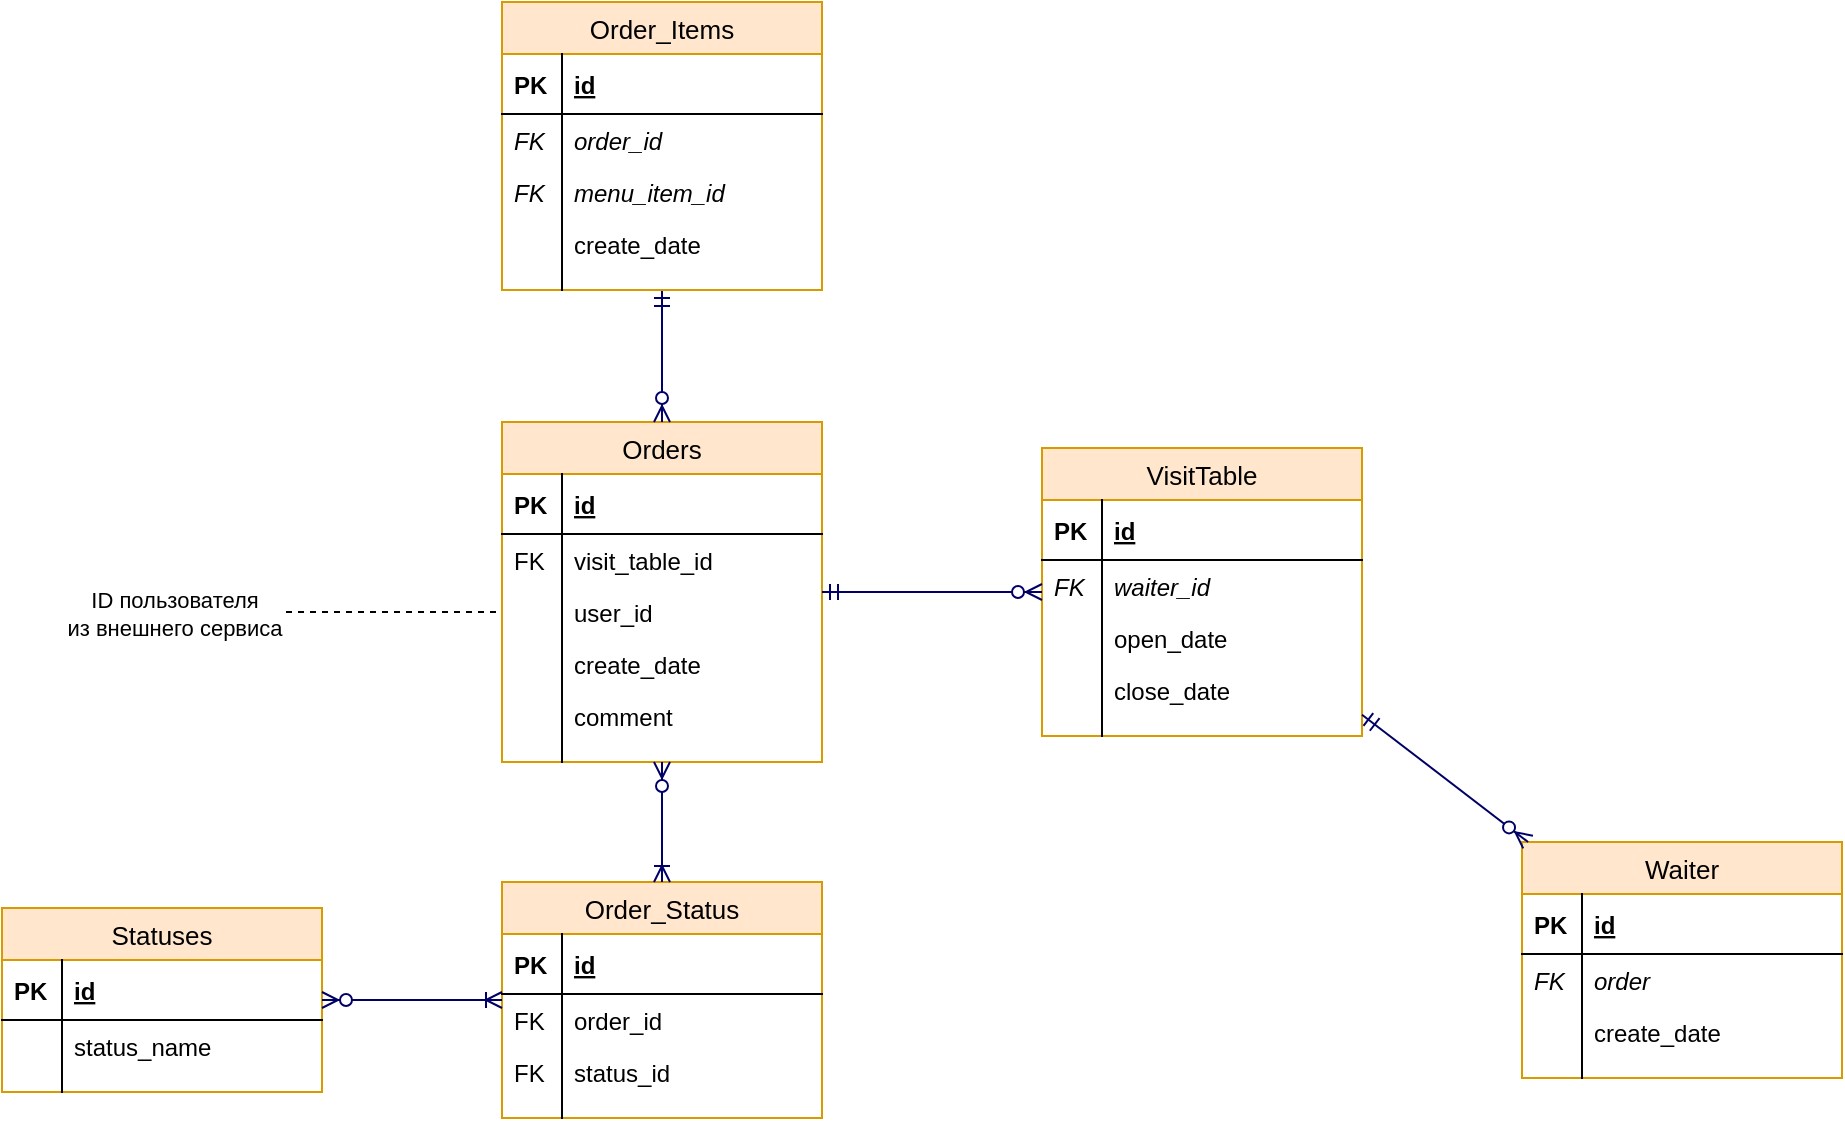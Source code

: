 <mxfile version="24.6.4" type="device">
  <diagram id="cdb5e136-1861-7ef1-5e76-c57f7e18aa8d" name="ERD">
    <mxGraphModel dx="1290" dy="1479" grid="1" gridSize="10" guides="1" tooltips="1" connect="1" arrows="1" fold="1" page="1" pageScale="1" pageWidth="1100" pageHeight="850" math="0" shadow="0">
      <root>
        <mxCell id="0" />
        <mxCell id="1" parent="0" />
        <object label="Orders" id="4a63a70a29bb4ada-1">
          <mxCell style="swimlane;fontStyle=0;childLayout=stackLayout;horizontal=1;startSize=26;fillColor=#ffe6cc;horizontalStack=0;resizeParent=1;resizeParentMax=0;resizeLast=0;collapsible=1;marginBottom=0;swimlaneFillColor=#ffffff;align=center;strokeWidth=1;fontSize=13;strokeColor=#d79b00;" parent="1" vertex="1">
            <mxGeometry x="410" y="110" width="160" height="170" as="geometry">
              <mxRectangle x="80" y="41" width="70" height="30" as="alternateBounds" />
            </mxGeometry>
          </mxCell>
        </object>
        <mxCell id="4a63a70a29bb4ada-2" value="id" style="shape=partialRectangle;top=0;left=0;right=0;bottom=1;align=left;verticalAlign=middle;fillColor=none;spacingLeft=34;spacingRight=4;overflow=hidden;rotatable=0;points=[[0,0.5],[1,0.5]];portConstraint=eastwest;dropTarget=0;fontStyle=5;" parent="4a63a70a29bb4ada-1" vertex="1">
          <mxGeometry y="26" width="160" height="30" as="geometry" />
        </mxCell>
        <mxCell id="4a63a70a29bb4ada-3" value="PK" style="shape=partialRectangle;top=0;left=0;bottom=0;fillColor=none;align=left;verticalAlign=middle;spacingLeft=4;spacingRight=4;overflow=hidden;rotatable=0;points=[];portConstraint=eastwest;part=1;fontStyle=1" parent="4a63a70a29bb4ada-2" vertex="1" connectable="0">
          <mxGeometry width="30" height="30" as="geometry" />
        </mxCell>
        <mxCell id="iXIQkQydLUebM8iKi250-95" value="visit_table_id" style="shape=partialRectangle;top=0;left=0;right=0;bottom=0;align=left;verticalAlign=top;fillColor=none;spacingLeft=34;spacingRight=4;overflow=hidden;rotatable=0;points=[[0,0.5],[1,0.5]];portConstraint=eastwest;dropTarget=0;" vertex="1" parent="4a63a70a29bb4ada-1">
          <mxGeometry y="56" width="160" height="26" as="geometry" />
        </mxCell>
        <mxCell id="iXIQkQydLUebM8iKi250-96" value="FK" style="shape=partialRectangle;top=0;left=0;bottom=0;fillColor=none;align=left;verticalAlign=top;spacingLeft=4;spacingRight=4;overflow=hidden;rotatable=0;points=[];portConstraint=eastwest;part=1;" vertex="1" connectable="0" parent="iXIQkQydLUebM8iKi250-95">
          <mxGeometry width="30" height="26" as="geometry" />
        </mxCell>
        <mxCell id="5ecfb9fce94ea102-8" value="user_id" style="shape=partialRectangle;top=0;left=0;right=0;bottom=0;align=left;verticalAlign=top;fillColor=none;spacingLeft=34;spacingRight=4;overflow=hidden;rotatable=0;points=[[0,0.5],[1,0.5]];portConstraint=eastwest;dropTarget=0;" parent="4a63a70a29bb4ada-1" vertex="1">
          <mxGeometry y="82" width="160" height="26" as="geometry" />
        </mxCell>
        <mxCell id="5ecfb9fce94ea102-9" value="" style="shape=partialRectangle;top=0;left=0;bottom=0;fillColor=none;align=left;verticalAlign=top;spacingLeft=4;spacingRight=4;overflow=hidden;rotatable=0;points=[];portConstraint=eastwest;part=1;" parent="5ecfb9fce94ea102-8" vertex="1" connectable="0">
          <mxGeometry width="30" height="26" as="geometry" />
        </mxCell>
        <mxCell id="4a63a70a29bb4ada-16" value="create_date" style="shape=partialRectangle;top=0;left=0;right=0;bottom=0;align=left;verticalAlign=top;fillColor=none;spacingLeft=34;spacingRight=4;overflow=hidden;rotatable=0;points=[[0,0.5],[1,0.5]];portConstraint=eastwest;dropTarget=0;" parent="4a63a70a29bb4ada-1" vertex="1">
          <mxGeometry y="108" width="160" height="26" as="geometry" />
        </mxCell>
        <mxCell id="4a63a70a29bb4ada-17" value="" style="shape=partialRectangle;top=0;left=0;bottom=0;fillColor=none;align=left;verticalAlign=top;spacingLeft=4;spacingRight=4;overflow=hidden;rotatable=0;points=[];portConstraint=eastwest;part=1;" parent="4a63a70a29bb4ada-16" vertex="1" connectable="0">
          <mxGeometry width="30" height="26" as="geometry" />
        </mxCell>
        <mxCell id="iXIQkQydLUebM8iKi250-48" value="comment" style="shape=partialRectangle;top=0;left=0;right=0;bottom=0;align=left;verticalAlign=top;fillColor=none;spacingLeft=34;spacingRight=4;overflow=hidden;rotatable=0;points=[[0,0.5],[1,0.5]];portConstraint=eastwest;dropTarget=0;" vertex="1" parent="4a63a70a29bb4ada-1">
          <mxGeometry y="134" width="160" height="26" as="geometry" />
        </mxCell>
        <mxCell id="iXIQkQydLUebM8iKi250-49" value="" style="shape=partialRectangle;top=0;left=0;bottom=0;fillColor=none;align=left;verticalAlign=top;spacingLeft=4;spacingRight=4;overflow=hidden;rotatable=0;points=[];portConstraint=eastwest;part=1;" vertex="1" connectable="0" parent="iXIQkQydLUebM8iKi250-48">
          <mxGeometry width="30" height="26" as="geometry" />
        </mxCell>
        <mxCell id="4a63a70a29bb4ada-10" value="" style="shape=partialRectangle;top=0;left=0;right=0;bottom=0;align=left;verticalAlign=top;fillColor=none;spacingLeft=34;spacingRight=4;overflow=hidden;rotatable=0;points=[[0,0.5],[1,0.5]];portConstraint=eastwest;dropTarget=0;" parent="4a63a70a29bb4ada-1" vertex="1">
          <mxGeometry y="160" width="160" height="10" as="geometry" />
        </mxCell>
        <mxCell id="4a63a70a29bb4ada-11" value="" style="shape=partialRectangle;top=0;left=0;bottom=0;fillColor=none;align=left;verticalAlign=top;spacingLeft=4;spacingRight=4;overflow=hidden;rotatable=0;points=[];portConstraint=eastwest;part=1;" parent="4a63a70a29bb4ada-10" vertex="1" connectable="0">
          <mxGeometry width="30" height="10" as="geometry" />
        </mxCell>
        <mxCell id="4a63a70a29bb4ada-48" value="" style="edgeStyle=none;rounded=0;html=1;startArrow=ERmandOne;startFill=0;endArrow=ERzeroToMany;endFill=1;jettySize=auto;orthogonalLoop=1;strokeColor=#000066;fontSize=10;" parent="1" source="4a63a70a29bb4ada-26" target="4a63a70a29bb4ada-1" edge="1">
          <mxGeometry relative="1" as="geometry">
            <mxPoint x="360" y="182" as="sourcePoint" />
            <mxPoint x="360" y="300" as="targetPoint" />
          </mxGeometry>
        </mxCell>
        <mxCell id="4a63a70a29bb4ada-26" value="Order_Items" style="swimlane;fontStyle=0;childLayout=stackLayout;horizontal=1;startSize=26;fillColor=#ffe6cc;horizontalStack=0;resizeParent=1;resizeParentMax=0;resizeLast=0;collapsible=1;marginBottom=0;swimlaneFillColor=#ffffff;align=center;strokeWidth=1;fontSize=13;strokeColor=#d79b00;" parent="1" vertex="1">
          <mxGeometry x="410" y="-100" width="160" height="144" as="geometry" />
        </mxCell>
        <mxCell id="4a63a70a29bb4ada-27" value="id" style="shape=partialRectangle;top=0;left=0;right=0;bottom=1;align=left;verticalAlign=middle;fillColor=none;spacingLeft=34;spacingRight=4;overflow=hidden;rotatable=0;points=[[0,0.5],[1,0.5]];portConstraint=eastwest;dropTarget=0;fontStyle=5;" parent="4a63a70a29bb4ada-26" vertex="1">
          <mxGeometry y="26" width="160" height="30" as="geometry" />
        </mxCell>
        <mxCell id="4a63a70a29bb4ada-28" value="PK" style="shape=partialRectangle;top=0;left=0;bottom=0;fillColor=none;align=left;verticalAlign=middle;spacingLeft=4;spacingRight=4;overflow=hidden;rotatable=0;points=[];portConstraint=eastwest;part=1;fontStyle=1" parent="4a63a70a29bb4ada-27" vertex="1" connectable="0">
          <mxGeometry width="30" height="30" as="geometry" />
        </mxCell>
        <mxCell id="4a63a70a29bb4ada-51" value="order_id" style="shape=partialRectangle;top=0;left=0;right=0;bottom=0;align=left;verticalAlign=top;fillColor=none;spacingLeft=34;spacingRight=4;overflow=hidden;rotatable=0;points=[[0,0.5],[1,0.5]];portConstraint=eastwest;dropTarget=0;fontStyle=2" parent="4a63a70a29bb4ada-26" vertex="1">
          <mxGeometry y="56" width="160" height="26" as="geometry" />
        </mxCell>
        <mxCell id="4a63a70a29bb4ada-52" value="FK" style="shape=partialRectangle;top=0;left=0;bottom=0;fillColor=none;align=left;verticalAlign=top;spacingLeft=4;spacingRight=4;overflow=hidden;rotatable=0;points=[];portConstraint=eastwest;part=1;fontStyle=2" parent="4a63a70a29bb4ada-51" vertex="1" connectable="0">
          <mxGeometry width="30" height="26" as="geometry" />
        </mxCell>
        <mxCell id="5ecfb9fce94ea102-3" value="menu_item_id&#xa;" style="shape=partialRectangle;top=0;left=0;right=0;bottom=0;align=left;verticalAlign=top;fillColor=none;spacingLeft=34;spacingRight=4;overflow=hidden;rotatable=0;points=[[0,0.5],[1,0.5]];portConstraint=eastwest;dropTarget=0;fontStyle=2" parent="4a63a70a29bb4ada-26" vertex="1">
          <mxGeometry y="82" width="160" height="26" as="geometry" />
        </mxCell>
        <mxCell id="5ecfb9fce94ea102-4" value="FK" style="shape=partialRectangle;top=0;left=0;bottom=0;fillColor=none;align=left;verticalAlign=top;spacingLeft=4;spacingRight=4;overflow=hidden;rotatable=0;points=[];portConstraint=eastwest;part=1;fontStyle=2" parent="5ecfb9fce94ea102-3" vertex="1" connectable="0">
          <mxGeometry width="30" height="26" as="geometry" />
        </mxCell>
        <mxCell id="4a63a70a29bb4ada-53" value="create_date" style="shape=partialRectangle;top=0;left=0;right=0;bottom=0;align=left;verticalAlign=top;fillColor=none;spacingLeft=34;spacingRight=4;overflow=hidden;rotatable=0;points=[[0,0.5],[1,0.5]];portConstraint=eastwest;dropTarget=0;fontStyle=0" parent="4a63a70a29bb4ada-26" vertex="1">
          <mxGeometry y="108" width="160" height="26" as="geometry" />
        </mxCell>
        <mxCell id="4a63a70a29bb4ada-54" value="" style="shape=partialRectangle;top=0;left=0;bottom=0;fillColor=none;align=left;verticalAlign=top;spacingLeft=4;spacingRight=4;overflow=hidden;rotatable=0;points=[];portConstraint=eastwest;part=1;" parent="4a63a70a29bb4ada-53" vertex="1" connectable="0">
          <mxGeometry width="30" height="26" as="geometry" />
        </mxCell>
        <mxCell id="4a63a70a29bb4ada-46" value="" style="shape=partialRectangle;top=0;left=0;right=0;bottom=0;align=left;verticalAlign=top;fillColor=none;spacingLeft=34;spacingRight=4;overflow=hidden;rotatable=0;points=[[0,0.5],[1,0.5]];portConstraint=eastwest;dropTarget=0;" parent="4a63a70a29bb4ada-26" vertex="1">
          <mxGeometry y="134" width="160" height="10" as="geometry" />
        </mxCell>
        <mxCell id="4a63a70a29bb4ada-47" value="" style="shape=partialRectangle;top=0;left=0;bottom=0;fillColor=none;align=left;verticalAlign=top;spacingLeft=4;spacingRight=4;overflow=hidden;rotatable=0;points=[];portConstraint=eastwest;part=1;" parent="4a63a70a29bb4ada-46" vertex="1" connectable="0">
          <mxGeometry width="30" height="10" as="geometry" />
        </mxCell>
        <object label="Statuses" id="iXIQkQydLUebM8iKi250-51">
          <mxCell style="swimlane;fontStyle=0;childLayout=stackLayout;horizontal=1;startSize=26;fillColor=#ffe6cc;horizontalStack=0;resizeParent=1;resizeParentMax=0;resizeLast=0;collapsible=1;marginBottom=0;swimlaneFillColor=#ffffff;align=center;strokeWidth=1;fontSize=13;strokeColor=#d79b00;" vertex="1" parent="1">
            <mxGeometry x="160" y="353" width="160" height="92" as="geometry">
              <mxRectangle x="80" y="41" width="70" height="30" as="alternateBounds" />
            </mxGeometry>
          </mxCell>
        </object>
        <mxCell id="iXIQkQydLUebM8iKi250-52" value="id" style="shape=partialRectangle;top=0;left=0;right=0;bottom=1;align=left;verticalAlign=middle;fillColor=none;spacingLeft=34;spacingRight=4;overflow=hidden;rotatable=0;points=[[0,0.5],[1,0.5]];portConstraint=eastwest;dropTarget=0;fontStyle=5;" vertex="1" parent="iXIQkQydLUebM8iKi250-51">
          <mxGeometry y="26" width="160" height="30" as="geometry" />
        </mxCell>
        <mxCell id="iXIQkQydLUebM8iKi250-53" value="PK" style="shape=partialRectangle;top=0;left=0;bottom=0;fillColor=none;align=left;verticalAlign=middle;spacingLeft=4;spacingRight=4;overflow=hidden;rotatable=0;points=[];portConstraint=eastwest;part=1;fontStyle=1" vertex="1" connectable="0" parent="iXIQkQydLUebM8iKi250-52">
          <mxGeometry width="30" height="30" as="geometry" />
        </mxCell>
        <mxCell id="iXIQkQydLUebM8iKi250-54" value="status_name" style="shape=partialRectangle;top=0;left=0;right=0;bottom=0;align=left;verticalAlign=top;fillColor=none;spacingLeft=34;spacingRight=4;overflow=hidden;rotatable=0;points=[[0,0.5],[1,0.5]];portConstraint=eastwest;dropTarget=0;" vertex="1" parent="iXIQkQydLUebM8iKi250-51">
          <mxGeometry y="56" width="160" height="26" as="geometry" />
        </mxCell>
        <mxCell id="iXIQkQydLUebM8iKi250-55" value="" style="shape=partialRectangle;top=0;left=0;bottom=0;fillColor=none;align=left;verticalAlign=top;spacingLeft=4;spacingRight=4;overflow=hidden;rotatable=0;points=[];portConstraint=eastwest;part=1;" vertex="1" connectable="0" parent="iXIQkQydLUebM8iKi250-54">
          <mxGeometry width="30" height="26" as="geometry" />
        </mxCell>
        <mxCell id="iXIQkQydLUebM8iKi250-60" value="" style="shape=partialRectangle;top=0;left=0;right=0;bottom=0;align=left;verticalAlign=top;fillColor=none;spacingLeft=34;spacingRight=4;overflow=hidden;rotatable=0;points=[[0,0.5],[1,0.5]];portConstraint=eastwest;dropTarget=0;" vertex="1" parent="iXIQkQydLUebM8iKi250-51">
          <mxGeometry y="82" width="160" height="10" as="geometry" />
        </mxCell>
        <mxCell id="iXIQkQydLUebM8iKi250-61" value="" style="shape=partialRectangle;top=0;left=0;bottom=0;fillColor=none;align=left;verticalAlign=top;spacingLeft=4;spacingRight=4;overflow=hidden;rotatable=0;points=[];portConstraint=eastwest;part=1;" vertex="1" connectable="0" parent="iXIQkQydLUebM8iKi250-60">
          <mxGeometry width="30" height="10" as="geometry" />
        </mxCell>
        <object label="Order_Status" id="iXIQkQydLUebM8iKi250-63">
          <mxCell style="swimlane;fontStyle=0;childLayout=stackLayout;horizontal=1;startSize=26;fillColor=#ffe6cc;horizontalStack=0;resizeParent=1;resizeParentMax=0;resizeLast=0;collapsible=1;marginBottom=0;swimlaneFillColor=#ffffff;align=center;strokeWidth=1;fontSize=13;strokeColor=#d79b00;" vertex="1" parent="1">
            <mxGeometry x="410" y="340" width="160" height="118" as="geometry">
              <mxRectangle x="80" y="41" width="70" height="30" as="alternateBounds" />
            </mxGeometry>
          </mxCell>
        </object>
        <mxCell id="iXIQkQydLUebM8iKi250-64" value="id" style="shape=partialRectangle;top=0;left=0;right=0;bottom=1;align=left;verticalAlign=middle;fillColor=none;spacingLeft=34;spacingRight=4;overflow=hidden;rotatable=0;points=[[0,0.5],[1,0.5]];portConstraint=eastwest;dropTarget=0;fontStyle=5;" vertex="1" parent="iXIQkQydLUebM8iKi250-63">
          <mxGeometry y="26" width="160" height="30" as="geometry" />
        </mxCell>
        <mxCell id="iXIQkQydLUebM8iKi250-65" value="PK" style="shape=partialRectangle;top=0;left=0;bottom=0;fillColor=none;align=left;verticalAlign=middle;spacingLeft=4;spacingRight=4;overflow=hidden;rotatable=0;points=[];portConstraint=eastwest;part=1;fontStyle=1" vertex="1" connectable="0" parent="iXIQkQydLUebM8iKi250-64">
          <mxGeometry width="30" height="30" as="geometry" />
        </mxCell>
        <mxCell id="iXIQkQydLUebM8iKi250-66" value="order_id" style="shape=partialRectangle;top=0;left=0;right=0;bottom=0;align=left;verticalAlign=top;fillColor=none;spacingLeft=34;spacingRight=4;overflow=hidden;rotatable=0;points=[[0,0.5],[1,0.5]];portConstraint=eastwest;dropTarget=0;" vertex="1" parent="iXIQkQydLUebM8iKi250-63">
          <mxGeometry y="56" width="160" height="26" as="geometry" />
        </mxCell>
        <mxCell id="iXIQkQydLUebM8iKi250-67" value="FK" style="shape=partialRectangle;top=0;left=0;bottom=0;fillColor=none;align=left;verticalAlign=top;spacingLeft=4;spacingRight=4;overflow=hidden;rotatable=0;points=[];portConstraint=eastwest;part=1;" vertex="1" connectable="0" parent="iXIQkQydLUebM8iKi250-66">
          <mxGeometry width="30" height="26" as="geometry" />
        </mxCell>
        <mxCell id="iXIQkQydLUebM8iKi250-70" value="status_id" style="shape=partialRectangle;top=0;left=0;right=0;bottom=0;align=left;verticalAlign=top;fillColor=none;spacingLeft=34;spacingRight=4;overflow=hidden;rotatable=0;points=[[0,0.5],[1,0.5]];portConstraint=eastwest;dropTarget=0;" vertex="1" parent="iXIQkQydLUebM8iKi250-63">
          <mxGeometry y="82" width="160" height="26" as="geometry" />
        </mxCell>
        <mxCell id="iXIQkQydLUebM8iKi250-71" value="FK" style="shape=partialRectangle;top=0;left=0;bottom=0;fillColor=none;align=left;verticalAlign=top;spacingLeft=4;spacingRight=4;overflow=hidden;rotatable=0;points=[];portConstraint=eastwest;part=1;" vertex="1" connectable="0" parent="iXIQkQydLUebM8iKi250-70">
          <mxGeometry width="30" height="26" as="geometry" />
        </mxCell>
        <mxCell id="iXIQkQydLUebM8iKi250-68" value="" style="shape=partialRectangle;top=0;left=0;right=0;bottom=0;align=left;verticalAlign=top;fillColor=none;spacingLeft=34;spacingRight=4;overflow=hidden;rotatable=0;points=[[0,0.5],[1,0.5]];portConstraint=eastwest;dropTarget=0;" vertex="1" parent="iXIQkQydLUebM8iKi250-63">
          <mxGeometry y="108" width="160" height="10" as="geometry" />
        </mxCell>
        <mxCell id="iXIQkQydLUebM8iKi250-69" value="" style="shape=partialRectangle;top=0;left=0;bottom=0;fillColor=none;align=left;verticalAlign=top;spacingLeft=4;spacingRight=4;overflow=hidden;rotatable=0;points=[];portConstraint=eastwest;part=1;" vertex="1" connectable="0" parent="iXIQkQydLUebM8iKi250-68">
          <mxGeometry width="30" height="10" as="geometry" />
        </mxCell>
        <mxCell id="iXIQkQydLUebM8iKi250-72" value="" style="edgeStyle=none;rounded=0;html=1;startArrow=ERoneToMany;startFill=0;endArrow=ERzeroToMany;endFill=1;jettySize=auto;orthogonalLoop=1;fontSize=10;strokeColor=#000066;" edge="1" parent="1" source="iXIQkQydLUebM8iKi250-63" target="iXIQkQydLUebM8iKi250-51">
          <mxGeometry relative="1" as="geometry">
            <mxPoint x="470" y="216" as="sourcePoint" />
            <mxPoint x="739" y="162" as="targetPoint" />
          </mxGeometry>
        </mxCell>
        <mxCell id="iXIQkQydLUebM8iKi250-73" value="" style="edgeStyle=none;rounded=0;html=1;startArrow=ERoneToMany;startFill=0;endArrow=ERzeroToMany;endFill=1;jettySize=auto;orthogonalLoop=1;fontSize=10;strokeColor=#000066;" edge="1" parent="1" source="iXIQkQydLUebM8iKi250-63" target="4a63a70a29bb4ada-1">
          <mxGeometry relative="1" as="geometry">
            <mxPoint x="470" y="176" as="sourcePoint" />
            <mxPoint x="380" y="300" as="targetPoint" />
          </mxGeometry>
        </mxCell>
        <mxCell id="iXIQkQydLUebM8iKi250-74" value="VisitTable" style="swimlane;fontStyle=0;childLayout=stackLayout;horizontal=1;startSize=26;fillColor=#ffe6cc;horizontalStack=0;resizeParent=1;resizeParentMax=0;resizeLast=0;collapsible=1;marginBottom=0;swimlaneFillColor=#ffffff;align=center;strokeWidth=1;fontSize=13;strokeColor=#d79b00;" vertex="1" parent="1">
          <mxGeometry x="680" y="123" width="160" height="144" as="geometry" />
        </mxCell>
        <mxCell id="iXIQkQydLUebM8iKi250-75" value="id" style="shape=partialRectangle;top=0;left=0;right=0;bottom=1;align=left;verticalAlign=middle;fillColor=none;spacingLeft=34;spacingRight=4;overflow=hidden;rotatable=0;points=[[0,0.5],[1,0.5]];portConstraint=eastwest;dropTarget=0;fontStyle=5;" vertex="1" parent="iXIQkQydLUebM8iKi250-74">
          <mxGeometry y="26" width="160" height="30" as="geometry" />
        </mxCell>
        <mxCell id="iXIQkQydLUebM8iKi250-76" value="PK" style="shape=partialRectangle;top=0;left=0;bottom=0;fillColor=none;align=left;verticalAlign=middle;spacingLeft=4;spacingRight=4;overflow=hidden;rotatable=0;points=[];portConstraint=eastwest;part=1;fontStyle=1" vertex="1" connectable="0" parent="iXIQkQydLUebM8iKi250-75">
          <mxGeometry width="30" height="30" as="geometry" />
        </mxCell>
        <mxCell id="iXIQkQydLUebM8iKi250-109" value="waiter_id" style="shape=partialRectangle;top=0;left=0;right=0;bottom=0;align=left;verticalAlign=top;fillColor=none;spacingLeft=34;spacingRight=4;overflow=hidden;rotatable=0;points=[[0,0.5],[1,0.5]];portConstraint=eastwest;dropTarget=0;fontStyle=2" vertex="1" parent="iXIQkQydLUebM8iKi250-74">
          <mxGeometry y="56" width="160" height="26" as="geometry" />
        </mxCell>
        <mxCell id="iXIQkQydLUebM8iKi250-110" value="FK" style="shape=partialRectangle;top=0;left=0;bottom=0;fillColor=none;align=left;verticalAlign=top;spacingLeft=4;spacingRight=4;overflow=hidden;rotatable=0;points=[];portConstraint=eastwest;part=1;fontStyle=2" vertex="1" connectable="0" parent="iXIQkQydLUebM8iKi250-109">
          <mxGeometry width="30" height="26" as="geometry" />
        </mxCell>
        <mxCell id="iXIQkQydLUebM8iKi250-81" value="open_date" style="shape=partialRectangle;top=0;left=0;right=0;bottom=0;align=left;verticalAlign=top;fillColor=none;spacingLeft=34;spacingRight=4;overflow=hidden;rotatable=0;points=[[0,0.5],[1,0.5]];portConstraint=eastwest;dropTarget=0;fontStyle=0" vertex="1" parent="iXIQkQydLUebM8iKi250-74">
          <mxGeometry y="82" width="160" height="26" as="geometry" />
        </mxCell>
        <mxCell id="iXIQkQydLUebM8iKi250-82" value="" style="shape=partialRectangle;top=0;left=0;bottom=0;fillColor=none;align=left;verticalAlign=top;spacingLeft=4;spacingRight=4;overflow=hidden;rotatable=0;points=[];portConstraint=eastwest;part=1;" vertex="1" connectable="0" parent="iXIQkQydLUebM8iKi250-81">
          <mxGeometry width="30" height="26" as="geometry" />
        </mxCell>
        <mxCell id="iXIQkQydLUebM8iKi250-111" value="close_date" style="shape=partialRectangle;top=0;left=0;right=0;bottom=0;align=left;verticalAlign=top;fillColor=none;spacingLeft=34;spacingRight=4;overflow=hidden;rotatable=0;points=[[0,0.5],[1,0.5]];portConstraint=eastwest;dropTarget=0;fontStyle=0" vertex="1" parent="iXIQkQydLUebM8iKi250-74">
          <mxGeometry y="108" width="160" height="26" as="geometry" />
        </mxCell>
        <mxCell id="iXIQkQydLUebM8iKi250-112" value="" style="shape=partialRectangle;top=0;left=0;bottom=0;fillColor=none;align=left;verticalAlign=top;spacingLeft=4;spacingRight=4;overflow=hidden;rotatable=0;points=[];portConstraint=eastwest;part=1;" vertex="1" connectable="0" parent="iXIQkQydLUebM8iKi250-111">
          <mxGeometry width="30" height="26" as="geometry" />
        </mxCell>
        <mxCell id="iXIQkQydLUebM8iKi250-83" value="" style="shape=partialRectangle;top=0;left=0;right=0;bottom=0;align=left;verticalAlign=top;fillColor=none;spacingLeft=34;spacingRight=4;overflow=hidden;rotatable=0;points=[[0,0.5],[1,0.5]];portConstraint=eastwest;dropTarget=0;" vertex="1" parent="iXIQkQydLUebM8iKi250-74">
          <mxGeometry y="134" width="160" height="10" as="geometry" />
        </mxCell>
        <mxCell id="iXIQkQydLUebM8iKi250-84" value="" style="shape=partialRectangle;top=0;left=0;bottom=0;fillColor=none;align=left;verticalAlign=top;spacingLeft=4;spacingRight=4;overflow=hidden;rotatable=0;points=[];portConstraint=eastwest;part=1;" vertex="1" connectable="0" parent="iXIQkQydLUebM8iKi250-83">
          <mxGeometry width="30" height="10" as="geometry" />
        </mxCell>
        <mxCell id="iXIQkQydLUebM8iKi250-85" value="" style="edgeStyle=none;rounded=0;html=1;startArrow=ERmandOne;startFill=0;endArrow=ERzeroToMany;endFill=1;jettySize=auto;orthogonalLoop=1;strokeColor=#000066;fontSize=10;" edge="1" parent="1" source="4a63a70a29bb4ada-1" target="iXIQkQydLUebM8iKi250-74">
          <mxGeometry relative="1" as="geometry">
            <mxPoint x="630" y="150" as="sourcePoint" />
            <mxPoint x="620" y="230" as="targetPoint" />
          </mxGeometry>
        </mxCell>
        <mxCell id="iXIQkQydLUebM8iKi250-86" value="Waiter" style="swimlane;fontStyle=0;childLayout=stackLayout;horizontal=1;startSize=26;fillColor=#ffe6cc;horizontalStack=0;resizeParent=1;resizeParentMax=0;resizeLast=0;collapsible=1;marginBottom=0;swimlaneFillColor=#ffffff;align=center;strokeWidth=1;fontSize=13;strokeColor=#d79b00;" vertex="1" parent="1">
          <mxGeometry x="920" y="320" width="160" height="118" as="geometry" />
        </mxCell>
        <mxCell id="iXIQkQydLUebM8iKi250-87" value="id" style="shape=partialRectangle;top=0;left=0;right=0;bottom=1;align=left;verticalAlign=middle;fillColor=none;spacingLeft=34;spacingRight=4;overflow=hidden;rotatable=0;points=[[0,0.5],[1,0.5]];portConstraint=eastwest;dropTarget=0;fontStyle=5;" vertex="1" parent="iXIQkQydLUebM8iKi250-86">
          <mxGeometry y="26" width="160" height="30" as="geometry" />
        </mxCell>
        <mxCell id="iXIQkQydLUebM8iKi250-88" value="PK" style="shape=partialRectangle;top=0;left=0;bottom=0;fillColor=none;align=left;verticalAlign=middle;spacingLeft=4;spacingRight=4;overflow=hidden;rotatable=0;points=[];portConstraint=eastwest;part=1;fontStyle=1" vertex="1" connectable="0" parent="iXIQkQydLUebM8iKi250-87">
          <mxGeometry width="30" height="30" as="geometry" />
        </mxCell>
        <mxCell id="iXIQkQydLUebM8iKi250-89" value="order" style="shape=partialRectangle;top=0;left=0;right=0;bottom=0;align=left;verticalAlign=top;fillColor=none;spacingLeft=34;spacingRight=4;overflow=hidden;rotatable=0;points=[[0,0.5],[1,0.5]];portConstraint=eastwest;dropTarget=0;fontStyle=2" vertex="1" parent="iXIQkQydLUebM8iKi250-86">
          <mxGeometry y="56" width="160" height="26" as="geometry" />
        </mxCell>
        <mxCell id="iXIQkQydLUebM8iKi250-90" value="FK" style="shape=partialRectangle;top=0;left=0;bottom=0;fillColor=none;align=left;verticalAlign=top;spacingLeft=4;spacingRight=4;overflow=hidden;rotatable=0;points=[];portConstraint=eastwest;part=1;fontStyle=2" vertex="1" connectable="0" parent="iXIQkQydLUebM8iKi250-89">
          <mxGeometry width="30" height="26" as="geometry" />
        </mxCell>
        <mxCell id="iXIQkQydLUebM8iKi250-91" value="create_date" style="shape=partialRectangle;top=0;left=0;right=0;bottom=0;align=left;verticalAlign=top;fillColor=none;spacingLeft=34;spacingRight=4;overflow=hidden;rotatable=0;points=[[0,0.5],[1,0.5]];portConstraint=eastwest;dropTarget=0;fontStyle=0" vertex="1" parent="iXIQkQydLUebM8iKi250-86">
          <mxGeometry y="82" width="160" height="26" as="geometry" />
        </mxCell>
        <mxCell id="iXIQkQydLUebM8iKi250-92" value="" style="shape=partialRectangle;top=0;left=0;bottom=0;fillColor=none;align=left;verticalAlign=top;spacingLeft=4;spacingRight=4;overflow=hidden;rotatable=0;points=[];portConstraint=eastwest;part=1;" vertex="1" connectable="0" parent="iXIQkQydLUebM8iKi250-91">
          <mxGeometry width="30" height="26" as="geometry" />
        </mxCell>
        <mxCell id="iXIQkQydLUebM8iKi250-93" value="" style="shape=partialRectangle;top=0;left=0;right=0;bottom=0;align=left;verticalAlign=top;fillColor=none;spacingLeft=34;spacingRight=4;overflow=hidden;rotatable=0;points=[[0,0.5],[1,0.5]];portConstraint=eastwest;dropTarget=0;" vertex="1" parent="iXIQkQydLUebM8iKi250-86">
          <mxGeometry y="108" width="160" height="10" as="geometry" />
        </mxCell>
        <mxCell id="iXIQkQydLUebM8iKi250-94" value="" style="shape=partialRectangle;top=0;left=0;bottom=0;fillColor=none;align=left;verticalAlign=top;spacingLeft=4;spacingRight=4;overflow=hidden;rotatable=0;points=[];portConstraint=eastwest;part=1;" vertex="1" connectable="0" parent="iXIQkQydLUebM8iKi250-93">
          <mxGeometry width="30" height="10" as="geometry" />
        </mxCell>
        <mxCell id="iXIQkQydLUebM8iKi250-97" value="" style="endArrow=none;dashed=1;html=1;rounded=0;entryX=0;entryY=0.5;entryDx=0;entryDy=0;" edge="1" parent="1" target="5ecfb9fce94ea102-8">
          <mxGeometry width="50" height="50" relative="1" as="geometry">
            <mxPoint x="230" y="205" as="sourcePoint" />
            <mxPoint x="580" y="250" as="targetPoint" />
          </mxGeometry>
        </mxCell>
        <mxCell id="iXIQkQydLUebM8iKi250-98" value="ID пользователя&lt;div&gt;из внешнего сервиса&lt;/div&gt;" style="edgeLabel;html=1;align=center;verticalAlign=middle;resizable=0;points=[];" vertex="1" connectable="0" parent="iXIQkQydLUebM8iKi250-97">
          <mxGeometry x="-0.82" y="-1" relative="1" as="geometry">
            <mxPoint as="offset" />
          </mxGeometry>
        </mxCell>
        <mxCell id="iXIQkQydLUebM8iKi250-108" value="" style="edgeStyle=none;rounded=0;html=1;startArrow=ERmandOne;startFill=0;endArrow=ERzeroToMany;endFill=1;jettySize=auto;orthogonalLoop=1;strokeColor=#000066;fontSize=10;" edge="1" parent="1" source="iXIQkQydLUebM8iKi250-74" target="iXIQkQydLUebM8iKi250-86">
          <mxGeometry relative="1" as="geometry">
            <mxPoint x="580" y="200" as="sourcePoint" />
            <mxPoint x="690" y="194" as="targetPoint" />
          </mxGeometry>
        </mxCell>
      </root>
    </mxGraphModel>
  </diagram>
</mxfile>
